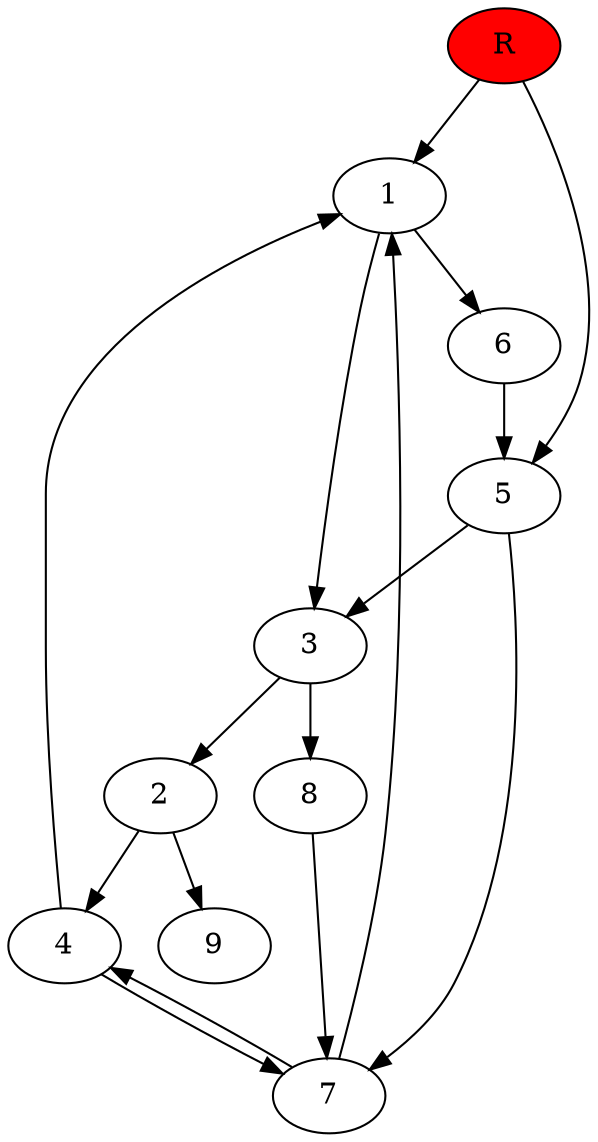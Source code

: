 digraph prb36184 {
	1
	2
	3
	4
	5
	6
	7
	8
	R [fillcolor="#ff0000" style=filled]
	1 -> 3
	1 -> 6
	2 -> 4
	2 -> 9
	3 -> 2
	3 -> 8
	4 -> 1
	4 -> 7
	5 -> 3
	5 -> 7
	6 -> 5
	7 -> 1
	7 -> 4
	8 -> 7
	R -> 1
	R -> 5
}
